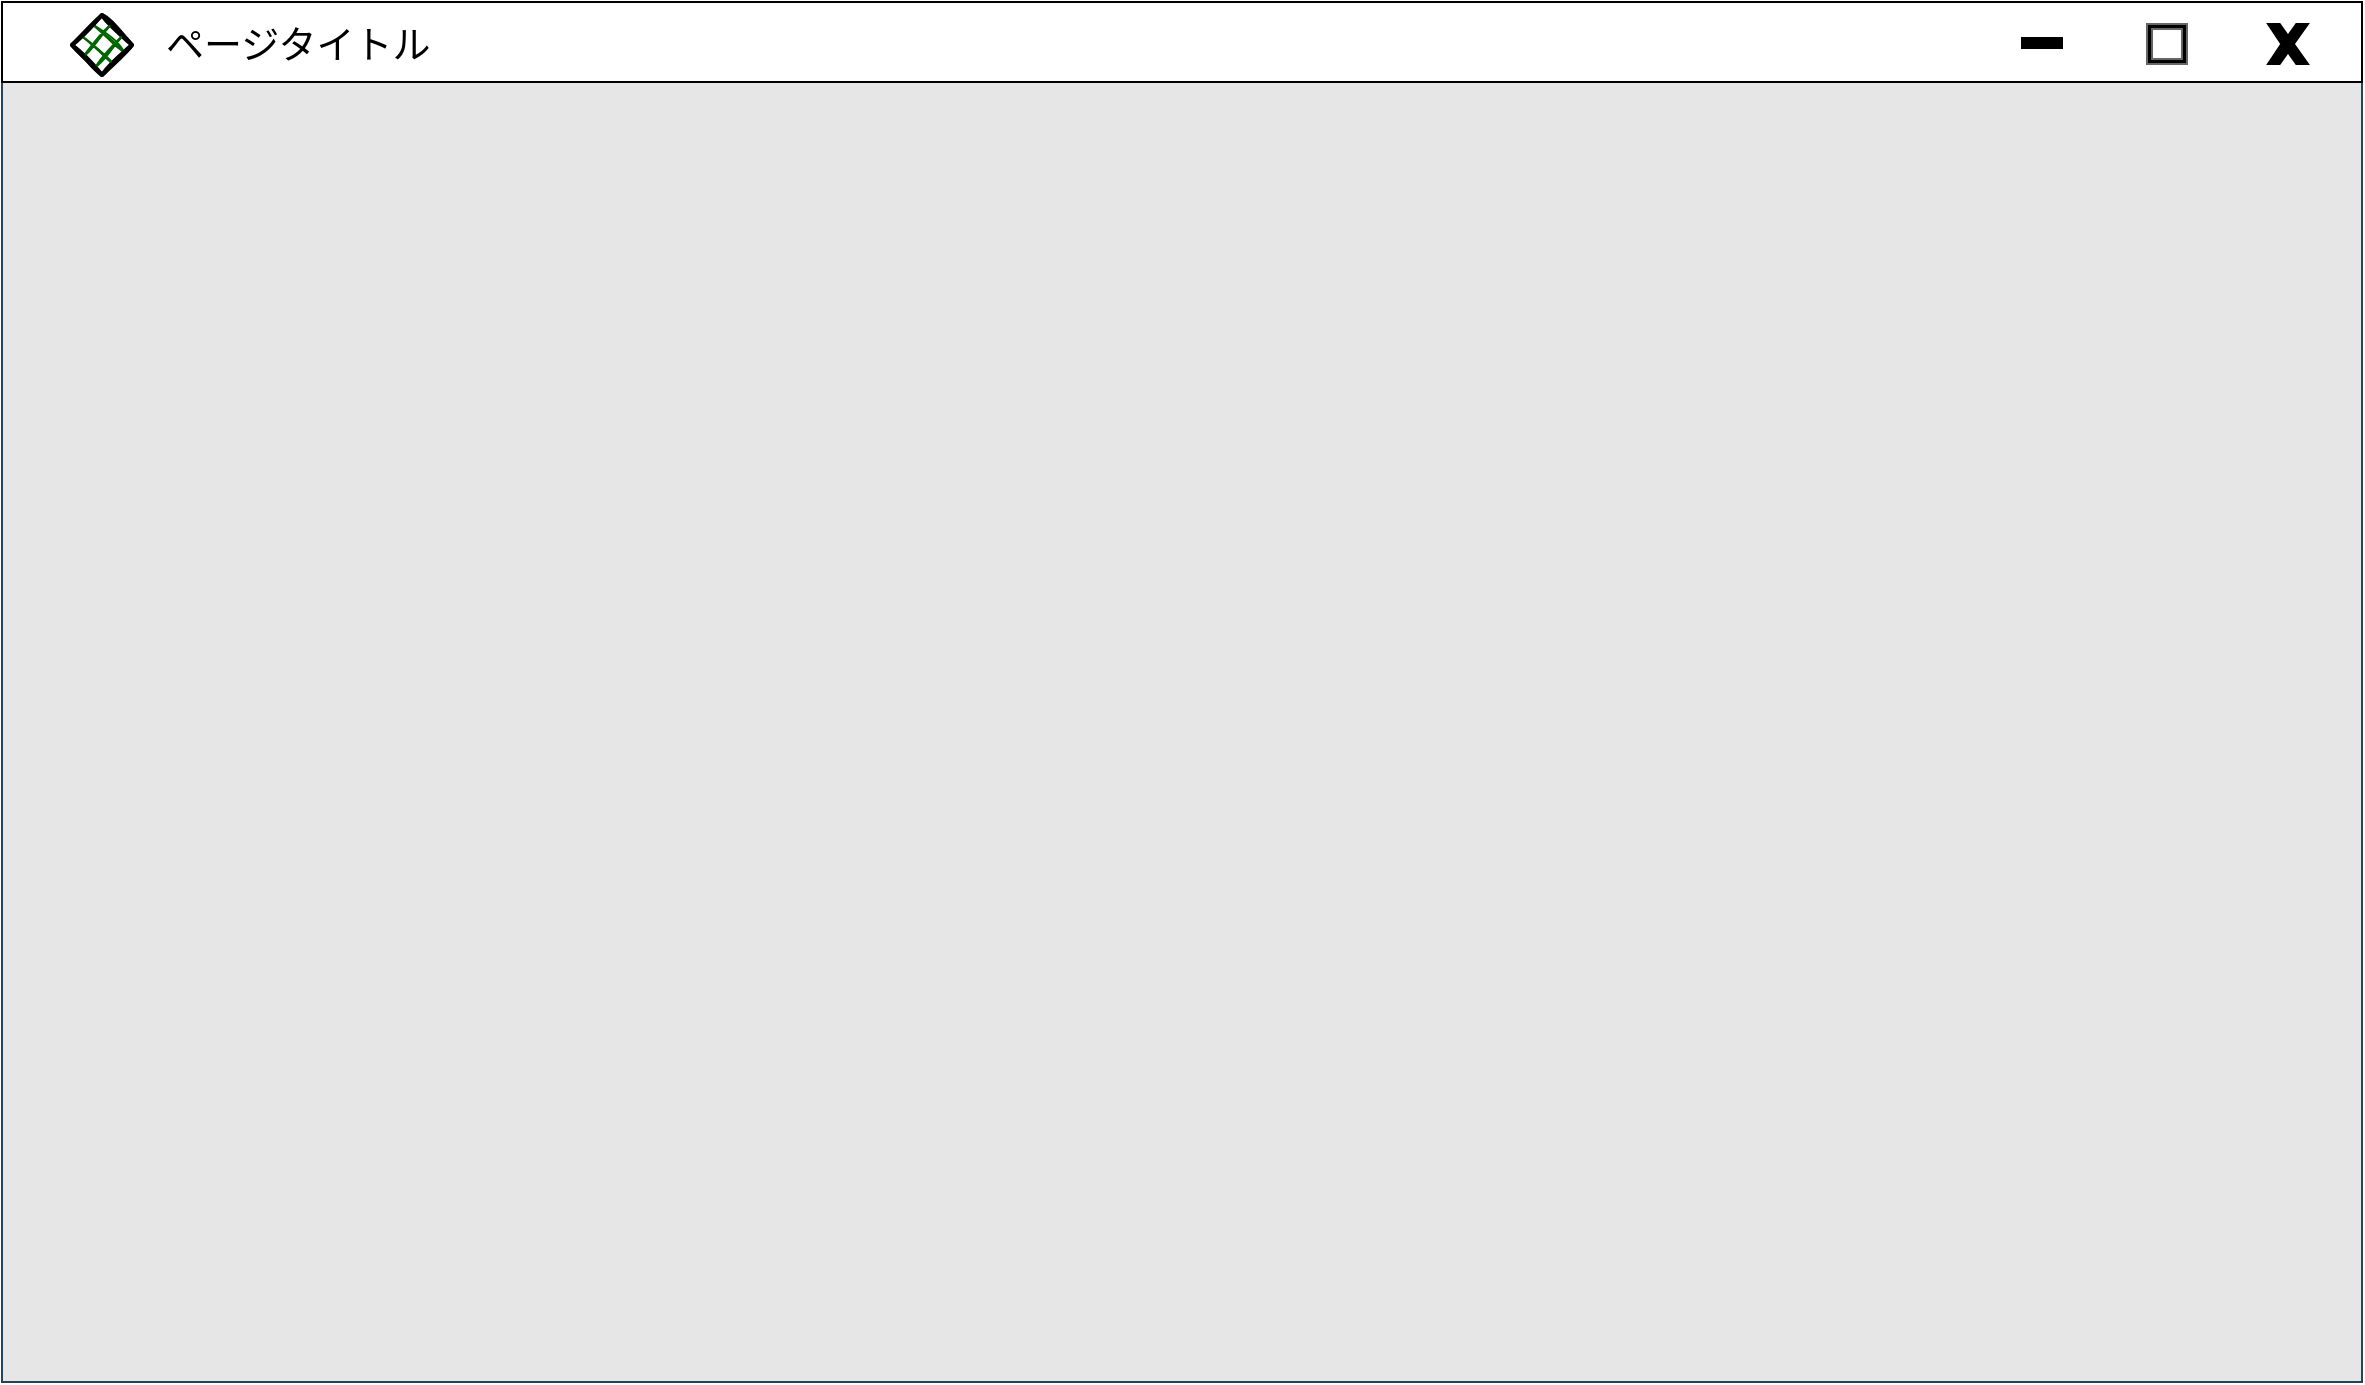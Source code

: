 <mxfile>
    <diagram id="PjbrcRX92Mcgj2SXwtRG" name="ページ1">
        <mxGraphModel dx="2044" dy="918" grid="1" gridSize="10" guides="1" tooltips="1" connect="1" arrows="1" fold="1" page="1" pageScale="1" pageWidth="827" pageHeight="1169" math="0" shadow="0">
            <root>
                <mxCell id="0"/>
                <mxCell id="1" style="locked=1;" parent="0"/>
                <mxCell id="2" value="" style="rounded=0;whiteSpace=wrap;html=1;strokeColor=#23445d;fillColor=#E6E6E6;" parent="1" vertex="1">
                    <mxGeometry x="50" y="40" width="1180" height="690" as="geometry"/>
                </mxCell>
                <mxCell id="3" value="" style="rounded=0;whiteSpace=wrap;html=1;" parent="1" vertex="1">
                    <mxGeometry x="50" y="40" width="1180" height="40" as="geometry"/>
                </mxCell>
                <mxCell id="5" value="" style="rounded=0;whiteSpace=wrap;html=1;fontSize=14;align=left;fillColor=#000000;gradientColor=#000000;" parent="1" vertex="1">
                    <mxGeometry x="1060" y="58" width="20" height="5" as="geometry"/>
                </mxCell>
                <mxCell id="6" value="" style="verticalLabelPosition=bottom;verticalAlign=top;html=1;shape=mxgraph.basic.frame;dx=2.52;fontSize=14;strokeColor=#666666;fillColor=#000000;" parent="1" vertex="1">
                    <mxGeometry x="1122.5" y="51" width="20" height="20" as="geometry"/>
                </mxCell>
                <mxCell id="7" value="" style="verticalLabelPosition=bottom;verticalAlign=top;html=1;shape=mxgraph.basic.x;fontSize=14;fillColor=#000000;gradientColor=#000000;" parent="1" vertex="1">
                    <mxGeometry x="1183" y="51" width="20" height="20" as="geometry"/>
                </mxCell>
                <mxCell id="8" value="" style="rhombus;whiteSpace=wrap;html=1;strokeWidth=2;fillWeight=-1;hachureGap=8;fillStyle=cross-hatch;fillColor=#006600;sketch=1;" parent="1" vertex="1">
                    <mxGeometry x="85" y="46.5" width="30" height="30" as="geometry"/>
                </mxCell>
                <mxCell id="10" value="&lt;span style=&quot;font-size: 19px&quot;&gt;ページタイトル&lt;/span&gt;" style="text;html=1;strokeColor=none;fillColor=none;align=left;verticalAlign=middle;whiteSpace=wrap;rounded=0;fontSize=14;" parent="1" vertex="1">
                    <mxGeometry x="130" y="46.5" width="250" height="30" as="geometry"/>
                </mxCell>
                <mxCell id="14" value="" style="rhombus;whiteSpace=wrap;html=1;strokeWidth=2;fillWeight=-1;hachureGap=8;fillStyle=cross-hatch;fillColor=#006600;sketch=1;" parent="1" vertex="1">
                    <mxGeometry x="85" y="46.5" width="30" height="30" as="geometry"/>
                </mxCell>
            </root>
        </mxGraphModel>
    </diagram>
</mxfile>
